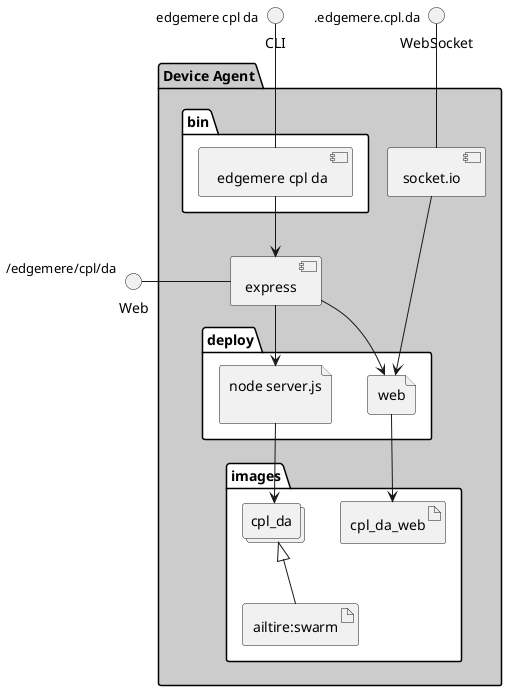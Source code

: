 @startuml
  interface CLI
  interface Web
  interface WebSocket
package "Device Agent" #cccccc {
  component express as REST
  component socket.io as socket
  folder bin #ffffff {
    component " edgemere cpl da" as binName
  }
  binName --> REST

  folder deploy #ffffff {
      file "node server.js\n" as cpl_da_container
      REST --> cpl_da_container

  
    file "web" as web_container
    REST --> web_container
    socket ---> web_container
  
  }
  folder images #ffffff {
    collections "cpl_da" as cpl_daimage
    artifact "ailtire:swarm" as ailtireswarm
    cpl_daimage <|-- ailtireswarm
    cpl_da_container --> cpl_daimage

  
      artifact "cpl_da_web" as cpl_da_web
      web_container --> cpl_da_web
    
  }
}
CLI " edgemere cpl da" -- binName
Web "/edgemere/cpl/da" - REST
WebSocket ".edgemere.cpl.da" -- socket

@enduml

